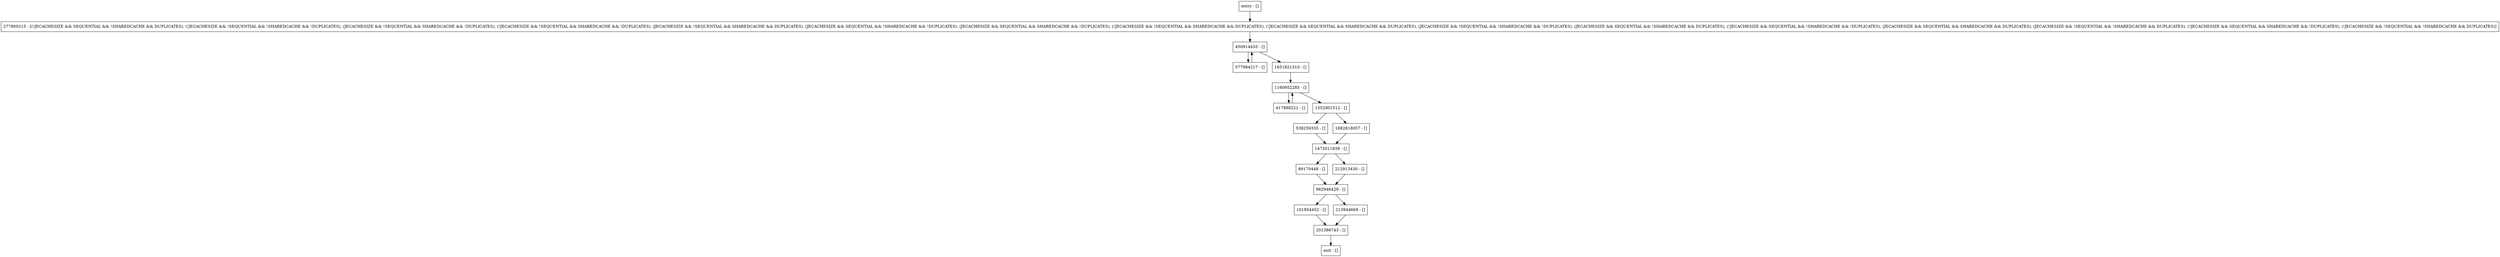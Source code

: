 digraph <init> {
node [shape=record];
538259335 [label="538259335 - []"];
201386743 [label="201386743 - []"];
417888221 [label="417888221 - []"];
1651821310 [label="1651821310 - []"];
1882818057 [label="1882818057 - []"];
1160952285 [label="1160952285 - []"];
577984217 [label="577984217 - []"];
277800215 [label="277800215 - [(!JECACHESIZE && SEQUENTIAL && !SHAREDCACHE && DUPLICATES), (!JECACHESIZE && !SEQUENTIAL && !SHAREDCACHE && !DUPLICATES), (JECACHESIZE && !SEQUENTIAL && SHAREDCACHE && !DUPLICATES), (!JECACHESIZE && !SEQUENTIAL && SHAREDCACHE && !DUPLICATES), (JECACHESIZE && !SEQUENTIAL && SHAREDCACHE && DUPLICATES), (JECACHESIZE && SEQUENTIAL && !SHAREDCACHE && !DUPLICATES), (JECACHESIZE && SEQUENTIAL && SHAREDCACHE && !DUPLICATES), (!JECACHESIZE && !SEQUENTIAL && SHAREDCACHE && DUPLICATES), (!JECACHESIZE && SEQUENTIAL && SHAREDCACHE && DUPLICATES), (JECACHESIZE && !SEQUENTIAL && !SHAREDCACHE && !DUPLICATES), (JECACHESIZE && SEQUENTIAL && !SHAREDCACHE && DUPLICATES), (!JECACHESIZE && SEQUENTIAL && !SHAREDCACHE && !DUPLICATES), (JECACHESIZE && SEQUENTIAL && SHAREDCACHE && DUPLICATES), (JECACHESIZE && !SEQUENTIAL && !SHAREDCACHE && DUPLICATES), (!JECACHESIZE && SEQUENTIAL && SHAREDCACHE && !DUPLICATES), (!JECACHESIZE && !SEQUENTIAL && !SHAREDCACHE && DUPLICATES)]"];
89170448 [label="89170448 - []"];
entry [label="entry - []"];
exit [label="exit - []"];
1552901512 [label="1552901512 - []"];
1472011939 [label="1472011939 - []"];
212913430 [label="212913430 - []"];
450914435 [label="450914435 - []"];
101854452 [label="101854452 - []"];
213944669 [label="213944669 - []"];
962946429 [label="962946429 - []"];
entry;
exit;
538259335 -> 1472011939;
201386743 -> exit;
417888221 -> 1160952285;
1651821310 -> 1160952285;
1882818057 -> 1472011939;
1160952285 -> 1552901512;
1160952285 -> 417888221;
577984217 -> 450914435;
277800215 -> 450914435;
89170448 -> 962946429;
entry -> 277800215;
1552901512 -> 538259335;
1552901512 -> 1882818057;
1472011939 -> 212913430;
1472011939 -> 89170448;
212913430 -> 962946429;
450914435 -> 1651821310;
450914435 -> 577984217;
101854452 -> 201386743;
213944669 -> 201386743;
962946429 -> 101854452;
962946429 -> 213944669;
}
